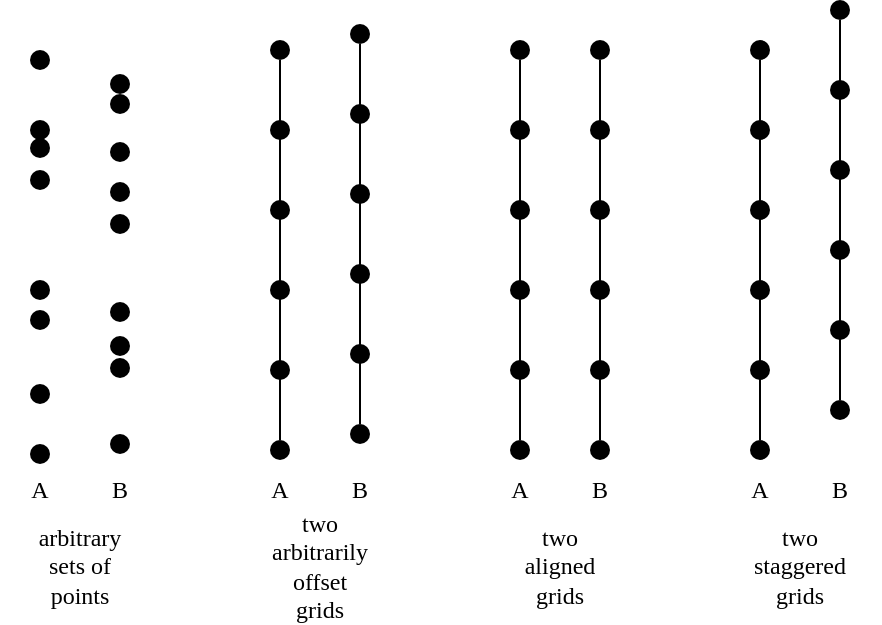 <mxfile version="11.1.4" type="device"><diagram id="vilPIwQlThBNtbwshAZu" name="Page-1"><mxGraphModel dx="652" dy="376" grid="1" gridSize="10" guides="1" tooltips="1" connect="1" arrows="1" fold="1" page="1" pageScale="1" pageWidth="1169" pageHeight="827" math="0" shadow="0"><root><mxCell id="0"/><mxCell id="1" parent="0"/><mxCell id="M18ZxloAImjuBrd5iyWx-1" value="" style="shape=ellipse;fillColor=#000000;strokeColor=none;html=1" vertex="1" parent="1"><mxGeometry x="155" y="75" width="10" height="10" as="geometry"/></mxCell><mxCell id="M18ZxloAImjuBrd5iyWx-8" value="" style="shape=ellipse;fillColor=#000000;strokeColor=none;html=1" vertex="1" parent="1"><mxGeometry x="155" y="170" width="10" height="10" as="geometry"/></mxCell><mxCell id="M18ZxloAImjuBrd5iyWx-2" value="" style="shape=ellipse;fillColor=#000000;strokeColor=none;html=1" vertex="1" parent="1"><mxGeometry x="155" y="100" width="10" height="10" as="geometry"/></mxCell><mxCell id="M18ZxloAImjuBrd5iyWx-3" value="" style="shape=ellipse;fillColor=#000000;strokeColor=none;html=1" vertex="1" parent="1"><mxGeometry x="155" y="155" width="10" height="10" as="geometry"/></mxCell><mxCell id="M18ZxloAImjuBrd5iyWx-4" value="" style="shape=ellipse;fillColor=#000000;strokeColor=none;html=1;fontFamily=Times New Roman;" vertex="1" parent="1"><mxGeometry x="155" y="237" width="10" height="10" as="geometry"/></mxCell><mxCell id="M18ZxloAImjuBrd5iyWx-5" value="" style="shape=ellipse;fillColor=#000000;strokeColor=none;html=1" vertex="1" parent="1"><mxGeometry x="155" y="207" width="10" height="10" as="geometry"/></mxCell><mxCell id="M18ZxloAImjuBrd5iyWx-6" value="" style="shape=ellipse;fillColor=#000000;strokeColor=none;html=1" vertex="1" parent="1"><mxGeometry x="155" y="84" width="10" height="10" as="geometry"/></mxCell><mxCell id="M18ZxloAImjuBrd5iyWx-7" value="" style="shape=ellipse;fillColor=#000000;strokeColor=none;html=1" vertex="1" parent="1"><mxGeometry x="155" y="40" width="10" height="10" as="geometry"/></mxCell><mxCell id="M18ZxloAImjuBrd5iyWx-12" value="" style="shape=ellipse;fillColor=#000000;strokeColor=none;html=1" vertex="1" parent="1"><mxGeometry x="195" y="62" width="10" height="10" as="geometry"/></mxCell><mxCell id="M18ZxloAImjuBrd5iyWx-13" value="" style="shape=ellipse;fillColor=#000000;strokeColor=none;html=1" vertex="1" parent="1"><mxGeometry x="195" y="122" width="10" height="10" as="geometry"/></mxCell><mxCell id="M18ZxloAImjuBrd5iyWx-14" value="" style="shape=ellipse;fillColor=#000000;strokeColor=none;html=1" vertex="1" parent="1"><mxGeometry x="195" y="86" width="10" height="10" as="geometry"/></mxCell><mxCell id="M18ZxloAImjuBrd5iyWx-16" value="" style="shape=ellipse;fillColor=#000000;strokeColor=none;html=1" vertex="1" parent="1"><mxGeometry x="195" y="183" width="10" height="10" as="geometry"/></mxCell><mxCell id="M18ZxloAImjuBrd5iyWx-17" value="" style="shape=ellipse;fillColor=#000000;strokeColor=none;html=1;fontFamily=Times New Roman;" vertex="1" parent="1"><mxGeometry x="195" y="232" width="10" height="10" as="geometry"/></mxCell><mxCell id="M18ZxloAImjuBrd5iyWx-18" value="" style="shape=ellipse;fillColor=#000000;strokeColor=none;html=1" vertex="1" parent="1"><mxGeometry x="195" y="194" width="10" height="10" as="geometry"/></mxCell><mxCell id="M18ZxloAImjuBrd5iyWx-20" value="" style="shape=ellipse;fillColor=#000000;strokeColor=none;html=1" vertex="1" parent="1"><mxGeometry x="195" y="106" width="10" height="10" as="geometry"/></mxCell><mxCell id="M18ZxloAImjuBrd5iyWx-19" value="" style="shape=ellipse;fillColor=#000000;strokeColor=none;html=1" vertex="1" parent="1"><mxGeometry x="195" y="52" width="10" height="10" as="geometry"/></mxCell><mxCell id="M18ZxloAImjuBrd5iyWx-23" value="" style="shape=ellipse;fillColor=#000000;strokeColor=none;html=1" vertex="1" parent="1"><mxGeometry x="195" y="166" width="10" height="10" as="geometry"/></mxCell><mxCell id="M18ZxloAImjuBrd5iyWx-24" value="arbitrary sets of points" style="text;html=1;strokeColor=none;fillColor=none;align=center;verticalAlign=middle;whiteSpace=wrap;rounded=0;fontFamily=Times New Roman;" vertex="1" parent="1"><mxGeometry x="160" y="275" width="40" height="45" as="geometry"/></mxCell><mxCell id="M18ZxloAImjuBrd5iyWx-25" value="A" style="text;html=1;strokeColor=none;fillColor=none;align=center;verticalAlign=middle;whiteSpace=wrap;rounded=0;fontFamily=Times New Roman;" vertex="1" parent="1"><mxGeometry x="140" y="250" width="40" height="20" as="geometry"/></mxCell><mxCell id="M18ZxloAImjuBrd5iyWx-26" value="B" style="text;html=1;strokeColor=none;fillColor=none;align=center;verticalAlign=middle;whiteSpace=wrap;rounded=0;fontFamily=Times New Roman;" vertex="1" parent="1"><mxGeometry x="180" y="250" width="40" height="20" as="geometry"/></mxCell><mxCell id="M18ZxloAImjuBrd5iyWx-85" value="" style="shape=ellipse;fillColor=#000000;strokeColor=none;html=1" vertex="1" parent="1"><mxGeometry x="515" y="155" width="10" height="10" as="geometry"/></mxCell><mxCell id="M18ZxloAImjuBrd5iyWx-86" value="" style="shape=ellipse;fillColor=#000000;strokeColor=none;html=1" vertex="1" parent="1"><mxGeometry x="515" y="75" width="10" height="10" as="geometry"/></mxCell><mxCell id="M18ZxloAImjuBrd5iyWx-87" value="" style="shape=ellipse;fillColor=#000000;strokeColor=none;html=1" vertex="1" parent="1"><mxGeometry x="515" y="115" width="10" height="10" as="geometry"/></mxCell><mxCell id="M18ZxloAImjuBrd5iyWx-88" value="" style="shape=ellipse;fillColor=#000000;strokeColor=none;html=1;fontFamily=Times New Roman;" vertex="1" parent="1"><mxGeometry x="515" y="235" width="10" height="10" as="geometry"/></mxCell><mxCell id="M18ZxloAImjuBrd5iyWx-89" value="" style="shape=ellipse;fillColor=#000000;strokeColor=none;html=1" vertex="1" parent="1"><mxGeometry x="515" y="195" width="10" height="10" as="geometry"/></mxCell><mxCell id="M18ZxloAImjuBrd5iyWx-90" value="" style="shape=ellipse;fillColor=#000000;strokeColor=none;html=1" vertex="1" parent="1"><mxGeometry x="515" y="35" width="10" height="10" as="geometry"/></mxCell><mxCell id="M18ZxloAImjuBrd5iyWx-91" value="&lt;font&gt;two staggered grids&lt;/font&gt;" style="text;html=1;strokeColor=none;fillColor=none;align=center;verticalAlign=middle;whiteSpace=wrap;rounded=0;fontFamily=Times New Roman;" vertex="1" parent="1"><mxGeometry x="520" y="275" width="40" height="45" as="geometry"/></mxCell><mxCell id="M18ZxloAImjuBrd5iyWx-92" value="A" style="text;html=1;strokeColor=none;fillColor=none;align=center;verticalAlign=middle;whiteSpace=wrap;rounded=0;fontFamily=Times New Roman;" vertex="1" parent="1"><mxGeometry x="500" y="250" width="40" height="20" as="geometry"/></mxCell><mxCell id="M18ZxloAImjuBrd5iyWx-93" value="B" style="text;html=1;strokeColor=none;fillColor=none;align=center;verticalAlign=middle;whiteSpace=wrap;rounded=0;fontFamily=Times New Roman;" vertex="1" parent="1"><mxGeometry x="540" y="250" width="40" height="20" as="geometry"/></mxCell><mxCell id="M18ZxloAImjuBrd5iyWx-94" value="" style="endArrow=none;html=1;" edge="1" parent="1" source="M18ZxloAImjuBrd5iyWx-90" target="M18ZxloAImjuBrd5iyWx-88"><mxGeometry width="50" height="50" relative="1" as="geometry"><mxPoint x="520" y="50" as="sourcePoint"/><mxPoint x="520" y="220" as="targetPoint"/></mxGeometry></mxCell><mxCell id="M18ZxloAImjuBrd5iyWx-95" value="" style="group" vertex="1" connectable="0" parent="1"><mxGeometry x="555" y="15" width="10" height="210" as="geometry"/></mxCell><mxCell id="M18ZxloAImjuBrd5iyWx-96" value="" style="shape=ellipse;fillColor=#000000;strokeColor=none;html=1" vertex="1" parent="M18ZxloAImjuBrd5iyWx-95"><mxGeometry y="120" width="10" height="10" as="geometry"/></mxCell><mxCell id="M18ZxloAImjuBrd5iyWx-97" value="" style="shape=ellipse;fillColor=#000000;strokeColor=none;html=1" vertex="1" parent="M18ZxloAImjuBrd5iyWx-95"><mxGeometry y="40" width="10" height="10" as="geometry"/></mxCell><mxCell id="M18ZxloAImjuBrd5iyWx-98" value="" style="shape=ellipse;fillColor=#000000;strokeColor=none;html=1" vertex="1" parent="M18ZxloAImjuBrd5iyWx-95"><mxGeometry y="80" width="10" height="10" as="geometry"/></mxCell><mxCell id="M18ZxloAImjuBrd5iyWx-99" value="" style="shape=ellipse;fillColor=#000000;strokeColor=none;html=1" vertex="1" parent="M18ZxloAImjuBrd5iyWx-95"><mxGeometry y="200" width="10" height="10" as="geometry"/></mxCell><mxCell id="M18ZxloAImjuBrd5iyWx-100" value="" style="shape=ellipse;fillColor=#000000;strokeColor=none;html=1" vertex="1" parent="M18ZxloAImjuBrd5iyWx-95"><mxGeometry y="160" width="10" height="10" as="geometry"/></mxCell><mxCell id="M18ZxloAImjuBrd5iyWx-101" value="" style="shape=ellipse;fillColor=#000000;strokeColor=none;html=1" vertex="1" parent="M18ZxloAImjuBrd5iyWx-95"><mxGeometry width="10" height="10" as="geometry"/></mxCell><mxCell id="M18ZxloAImjuBrd5iyWx-102" value="" style="endArrow=none;html=1;" edge="1" parent="M18ZxloAImjuBrd5iyWx-95" source="M18ZxloAImjuBrd5iyWx-101" target="M18ZxloAImjuBrd5iyWx-99"><mxGeometry width="50" height="50" relative="1" as="geometry"><mxPoint x="5" y="15" as="sourcePoint"/><mxPoint x="5" y="185" as="targetPoint"/></mxGeometry></mxCell><mxCell id="M18ZxloAImjuBrd5iyWx-28" value="" style="shape=ellipse;fillColor=#000000;strokeColor=none;html=1" vertex="1" parent="1"><mxGeometry x="275" y="155" width="10" height="10" as="geometry"/></mxCell><mxCell id="M18ZxloAImjuBrd5iyWx-29" value="" style="shape=ellipse;fillColor=#000000;strokeColor=none;html=1" vertex="1" parent="1"><mxGeometry x="275" y="75" width="10" height="10" as="geometry"/></mxCell><mxCell id="M18ZxloAImjuBrd5iyWx-30" value="" style="shape=ellipse;fillColor=#000000;strokeColor=none;html=1" vertex="1" parent="1"><mxGeometry x="275" y="115" width="10" height="10" as="geometry"/></mxCell><mxCell id="M18ZxloAImjuBrd5iyWx-31" value="" style="shape=ellipse;fillColor=#000000;strokeColor=none;html=1;fontFamily=Times New Roman;" vertex="1" parent="1"><mxGeometry x="275" y="235" width="10" height="10" as="geometry"/></mxCell><mxCell id="M18ZxloAImjuBrd5iyWx-32" value="" style="shape=ellipse;fillColor=#000000;strokeColor=none;html=1" vertex="1" parent="1"><mxGeometry x="275" y="195" width="10" height="10" as="geometry"/></mxCell><mxCell id="M18ZxloAImjuBrd5iyWx-34" value="" style="shape=ellipse;fillColor=#000000;strokeColor=none;html=1" vertex="1" parent="1"><mxGeometry x="275" y="35" width="10" height="10" as="geometry"/></mxCell><mxCell id="M18ZxloAImjuBrd5iyWx-44" value="two arbitrarily offset grids" style="text;html=1;strokeColor=none;fillColor=none;align=center;verticalAlign=middle;whiteSpace=wrap;rounded=0;fontFamily=Times New Roman;" vertex="1" parent="1"><mxGeometry x="280" y="275" width="40" height="45" as="geometry"/></mxCell><mxCell id="M18ZxloAImjuBrd5iyWx-45" value="A" style="text;html=1;strokeColor=none;fillColor=none;align=center;verticalAlign=middle;whiteSpace=wrap;rounded=0;fontFamily=Times New Roman;" vertex="1" parent="1"><mxGeometry x="260" y="250" width="40" height="20" as="geometry"/></mxCell><mxCell id="M18ZxloAImjuBrd5iyWx-46" value="B" style="text;html=1;strokeColor=none;fillColor=none;align=center;verticalAlign=middle;whiteSpace=wrap;rounded=0;fontFamily=Times New Roman;" vertex="1" parent="1"><mxGeometry x="300" y="250" width="40" height="20" as="geometry"/></mxCell><mxCell id="M18ZxloAImjuBrd5iyWx-48" value="" style="endArrow=none;html=1;" edge="1" parent="1" source="M18ZxloAImjuBrd5iyWx-34" target="M18ZxloAImjuBrd5iyWx-31"><mxGeometry width="50" height="50" relative="1" as="geometry"><mxPoint x="280" y="50" as="sourcePoint"/><mxPoint x="280" y="220" as="targetPoint"/></mxGeometry></mxCell><mxCell id="M18ZxloAImjuBrd5iyWx-63" value="" style="group" vertex="1" connectable="0" parent="1"><mxGeometry x="315" y="27" width="10" height="210" as="geometry"/></mxCell><mxCell id="M18ZxloAImjuBrd5iyWx-56" value="" style="shape=ellipse;fillColor=#000000;strokeColor=none;html=1" vertex="1" parent="M18ZxloAImjuBrd5iyWx-63"><mxGeometry y="120" width="10" height="10" as="geometry"/></mxCell><mxCell id="M18ZxloAImjuBrd5iyWx-57" value="" style="shape=ellipse;fillColor=#000000;strokeColor=none;html=1" vertex="1" parent="M18ZxloAImjuBrd5iyWx-63"><mxGeometry y="40" width="10" height="10" as="geometry"/></mxCell><mxCell id="M18ZxloAImjuBrd5iyWx-58" value="" style="shape=ellipse;fillColor=#000000;strokeColor=none;html=1" vertex="1" parent="M18ZxloAImjuBrd5iyWx-63"><mxGeometry y="80" width="10" height="10" as="geometry"/></mxCell><mxCell id="M18ZxloAImjuBrd5iyWx-59" value="" style="shape=ellipse;fillColor=#000000;strokeColor=none;html=1" vertex="1" parent="M18ZxloAImjuBrd5iyWx-63"><mxGeometry y="200" width="10" height="10" as="geometry"/></mxCell><mxCell id="M18ZxloAImjuBrd5iyWx-60" value="" style="shape=ellipse;fillColor=#000000;strokeColor=none;html=1" vertex="1" parent="M18ZxloAImjuBrd5iyWx-63"><mxGeometry y="160" width="10" height="10" as="geometry"/></mxCell><mxCell id="M18ZxloAImjuBrd5iyWx-61" value="" style="shape=ellipse;fillColor=#000000;strokeColor=none;html=1" vertex="1" parent="M18ZxloAImjuBrd5iyWx-63"><mxGeometry width="10" height="10" as="geometry"/></mxCell><mxCell id="M18ZxloAImjuBrd5iyWx-62" value="" style="endArrow=none;html=1;" edge="1" parent="M18ZxloAImjuBrd5iyWx-63" source="M18ZxloAImjuBrd5iyWx-61" target="M18ZxloAImjuBrd5iyWx-59"><mxGeometry width="50" height="50" relative="1" as="geometry"><mxPoint x="5" y="15" as="sourcePoint"/><mxPoint x="5" y="185" as="targetPoint"/></mxGeometry></mxCell><mxCell id="M18ZxloAImjuBrd5iyWx-64" value="" style="shape=ellipse;fillColor=#000000;strokeColor=none;html=1" vertex="1" parent="1"><mxGeometry x="395" y="155" width="10" height="10" as="geometry"/></mxCell><mxCell id="M18ZxloAImjuBrd5iyWx-65" value="" style="shape=ellipse;fillColor=#000000;strokeColor=none;html=1" vertex="1" parent="1"><mxGeometry x="395" y="75" width="10" height="10" as="geometry"/></mxCell><mxCell id="M18ZxloAImjuBrd5iyWx-66" value="" style="shape=ellipse;fillColor=#000000;strokeColor=none;html=1" vertex="1" parent="1"><mxGeometry x="395" y="115" width="10" height="10" as="geometry"/></mxCell><mxCell id="M18ZxloAImjuBrd5iyWx-67" value="" style="shape=ellipse;fillColor=#000000;strokeColor=none;html=1;fontFamily=Times New Roman;" vertex="1" parent="1"><mxGeometry x="395" y="235" width="10" height="10" as="geometry"/></mxCell><mxCell id="M18ZxloAImjuBrd5iyWx-68" value="" style="shape=ellipse;fillColor=#000000;strokeColor=none;html=1" vertex="1" parent="1"><mxGeometry x="395" y="195" width="10" height="10" as="geometry"/></mxCell><mxCell id="M18ZxloAImjuBrd5iyWx-69" value="" style="shape=ellipse;fillColor=#000000;strokeColor=none;html=1" vertex="1" parent="1"><mxGeometry x="395" y="35" width="10" height="10" as="geometry"/></mxCell><mxCell id="M18ZxloAImjuBrd5iyWx-70" value="two aligned grids" style="text;html=1;strokeColor=none;fillColor=none;align=center;verticalAlign=middle;whiteSpace=wrap;rounded=0;fontFamily=Times New Roman;" vertex="1" parent="1"><mxGeometry x="400" y="275" width="40" height="45" as="geometry"/></mxCell><mxCell id="M18ZxloAImjuBrd5iyWx-71" value="A" style="text;html=1;strokeColor=none;fillColor=none;align=center;verticalAlign=middle;whiteSpace=wrap;rounded=0;fontFamily=Times New Roman;" vertex="1" parent="1"><mxGeometry x="380" y="250" width="40" height="20" as="geometry"/></mxCell><mxCell id="M18ZxloAImjuBrd5iyWx-72" value="B" style="text;html=1;strokeColor=none;fillColor=none;align=center;verticalAlign=middle;whiteSpace=wrap;rounded=0;fontFamily=Times New Roman;" vertex="1" parent="1"><mxGeometry x="420" y="250" width="40" height="20" as="geometry"/></mxCell><mxCell id="M18ZxloAImjuBrd5iyWx-73" value="" style="endArrow=none;html=1;" edge="1" parent="1" source="M18ZxloAImjuBrd5iyWx-69" target="M18ZxloAImjuBrd5iyWx-67"><mxGeometry width="50" height="50" relative="1" as="geometry"><mxPoint x="400" y="50" as="sourcePoint"/><mxPoint x="400" y="220" as="targetPoint"/></mxGeometry></mxCell><mxCell id="M18ZxloAImjuBrd5iyWx-74" value="" style="group" vertex="1" connectable="0" parent="1"><mxGeometry x="435" y="35" width="10" height="210" as="geometry"/></mxCell><mxCell id="M18ZxloAImjuBrd5iyWx-75" value="" style="shape=ellipse;fillColor=#000000;strokeColor=none;html=1" vertex="1" parent="M18ZxloAImjuBrd5iyWx-74"><mxGeometry y="120" width="10" height="10" as="geometry"/></mxCell><mxCell id="M18ZxloAImjuBrd5iyWx-76" value="" style="shape=ellipse;fillColor=#000000;strokeColor=none;html=1" vertex="1" parent="M18ZxloAImjuBrd5iyWx-74"><mxGeometry y="40" width="10" height="10" as="geometry"/></mxCell><mxCell id="M18ZxloAImjuBrd5iyWx-77" value="" style="shape=ellipse;fillColor=#000000;strokeColor=none;html=1" vertex="1" parent="M18ZxloAImjuBrd5iyWx-74"><mxGeometry y="80" width="10" height="10" as="geometry"/></mxCell><mxCell id="M18ZxloAImjuBrd5iyWx-78" value="" style="shape=ellipse;fillColor=#000000;strokeColor=none;html=1;fontFamily=Times New Roman;" vertex="1" parent="M18ZxloAImjuBrd5iyWx-74"><mxGeometry y="200" width="10" height="10" as="geometry"/></mxCell><mxCell id="M18ZxloAImjuBrd5iyWx-79" value="" style="shape=ellipse;fillColor=#000000;strokeColor=none;html=1" vertex="1" parent="M18ZxloAImjuBrd5iyWx-74"><mxGeometry y="160" width="10" height="10" as="geometry"/></mxCell><mxCell id="M18ZxloAImjuBrd5iyWx-80" value="" style="shape=ellipse;fillColor=#000000;strokeColor=none;html=1" vertex="1" parent="M18ZxloAImjuBrd5iyWx-74"><mxGeometry width="10" height="10" as="geometry"/></mxCell><mxCell id="M18ZxloAImjuBrd5iyWx-81" value="" style="endArrow=none;html=1;" edge="1" parent="M18ZxloAImjuBrd5iyWx-74" source="M18ZxloAImjuBrd5iyWx-80" target="M18ZxloAImjuBrd5iyWx-78"><mxGeometry width="50" height="50" relative="1" as="geometry"><mxPoint x="5" y="15" as="sourcePoint"/><mxPoint x="5" y="185" as="targetPoint"/></mxGeometry></mxCell></root></mxGraphModel></diagram></mxfile>